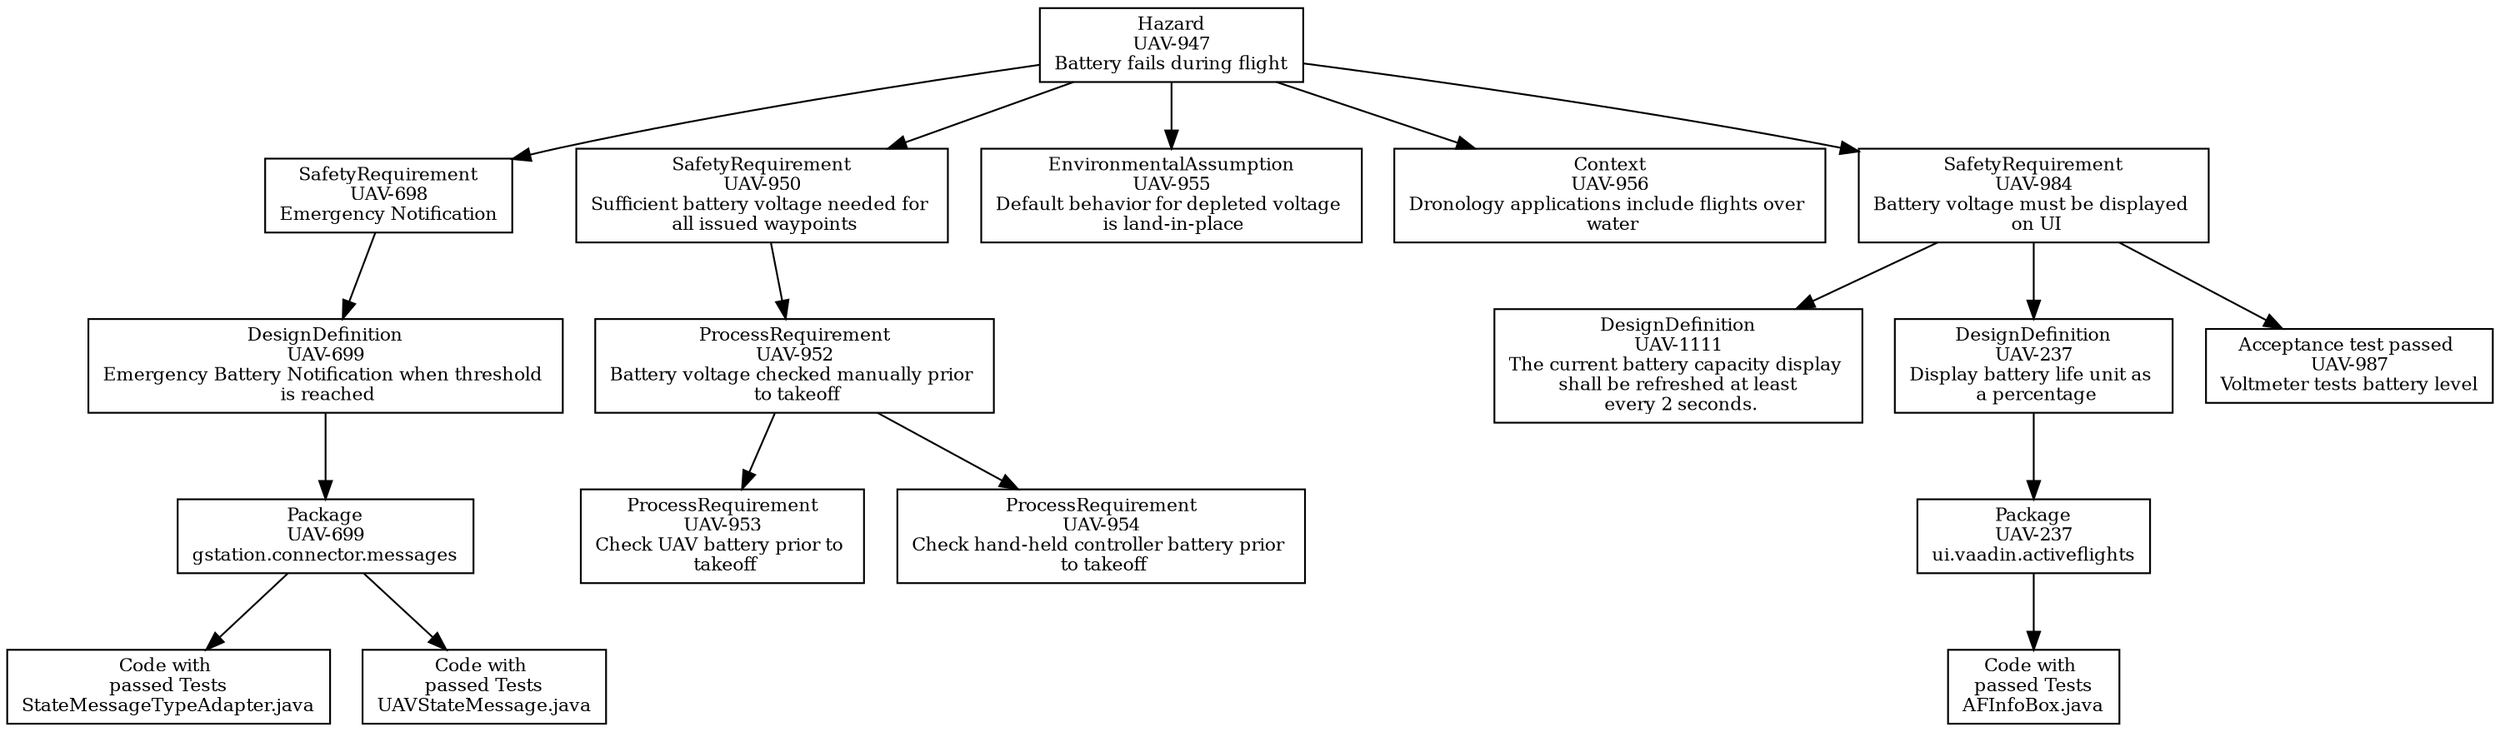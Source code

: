 digraph g { graph [autosize=false, size="20,10!", resolution=200, rankdir = "TD"];
node [ fontsize = "10" shape = "record" ];
edge [];
"UAV-947"[
label = "Hazard\nUAV-947\nBattery fails during flight "
shape = "record"
color = "black"
];
"UAV-698"[
label = "SafetyRequirement\nUAV-698\nEmergency Notification "
shape = "record"
color = "black"
];
"UAV-699"[
label = "DesignDefinition\nUAV-699\nEmergency Battery Notification when threshold \n is reached "
shape = "record"
color = "black"
];
"UAV-699\ngstation.connector.messages"[
label = "Package\nUAV-699\ngstation.connector.messages"
shape = "record"
color = "black"
];
"UAV-699edu.nd.dronology.gstation.python.connector/src/edu/nd/dronology/gstation/connector/messages/StateMessageTypeAdapter.java"[
label = "Code with \n passed Tests \nStateMessageTypeAdapter.java"
shape = "record"
color = "black"
];
"edu.nd.dronology.gstation.python.connector/src/edu/nd/dronology/gstation/connector/messages/UAVStateMessage.java"[
label = "Code with \n passed Tests \nUAVStateMessage.java"
shape = "record"
color = "black"
];
"UAV-950"[
label = "SafetyRequirement\nUAV-950\nSufficient battery voltage needed for \n all issued waypoints "
shape = "record"
color = "black"
];
"UAV-952"[
label = "ProcessRequirement\nUAV-952\nBattery voltage checked manually prior \n to takeoff "
shape = "record"
color = "black"
];
"UAV-953"[
label = "ProcessRequirement\nUAV-953\nCheck UAV battery prior to \n takeoff "
shape = "record"
color = "black"
];
"UAV-954"[
label = "ProcessRequirement\nUAV-954\nCheck hand-held controller battery prior \n to takeoff "
shape = "record"
color = "black"
];
"UAV-955"[
label = "EnvironmentalAssumption\nUAV-955\nDefault behavior for depleted voltage \n is land-in-place "
shape = "record"
color = "black"
];
"UAV-956"[
label = "Context\nUAV-956\nDronology applications include flights over \n water "
shape = "record"
color = "black"
];
"UAV-984"[
label = "SafetyRequirement\nUAV-984\nBattery voltage must be displayed \n on UI "
shape = "record"
color = "black"
];
"UAV-1111"[
label = "DesignDefinition\nUAV-1111\nThe current battery capacity display \n shall be refreshed at least \n every 2 seconds. "
shape = "record"
color = "black"
];
"UAV-237"[
label = "DesignDefinition\nUAV-237\nDisplay battery life unit as \n a percentage "
shape = "record"
color = "black"
];
"UAV-237\nui.vaadin.activeflights"[
label = "Package\nUAV-237\nui.vaadin.activeflights"
shape = "record"
color = "black"
];
"UAV-237edu.nd.dronology.ui.vaadin/src/main/java/edu/nd/dronology/ui/vaadin/activeflights/AFInfoBox.java"[
label = "Code with \n passed Tests \nAFInfoBox.java"
shape = "record"
color = "black"
];
"UAV-987"[
label = "Acceptance test passed \nUAV-987\nVoltmeter tests battery level "
shape = "record"
color = "black"
];
"UAV-947" -> "UAV-698";
"UAV-698" -> "UAV-699";
"UAV-699" -> "UAV-699\ngstation.connector.messages";
"UAV-699\ngstation.connector.messages" -> "UAV-699edu.nd.dronology.gstation.python.connector/src/edu/nd/dronology/gstation/connector/messages/StateMessageTypeAdapter.java";
"UAV-699\ngstation.connector.messages" -> "edu.nd.dronology.gstation.python.connector/src/edu/nd/dronology/gstation/connector/messages/UAVStateMessage.java";
"UAV-947" -> "UAV-950";
"UAV-950" -> "UAV-952";
"UAV-952" -> "UAV-953";
"UAV-952" -> "UAV-954";
"UAV-947" -> "UAV-955";
"UAV-947" -> "UAV-956";
"UAV-947" -> "UAV-984";
"UAV-984" -> "UAV-1111";
"UAV-984" -> "UAV-237";
"UAV-237" -> "UAV-237\nui.vaadin.activeflights";
"UAV-237\nui.vaadin.activeflights" -> "UAV-237edu.nd.dronology.ui.vaadin/src/main/java/edu/nd/dronology/ui/vaadin/activeflights/AFInfoBox.java";
"UAV-984" -> "UAV-987";
}
